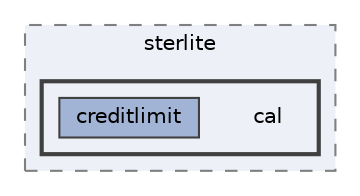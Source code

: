 digraph "repository/creditlimit/src/main/java/com/sterlite/cal"
{
 // LATEX_PDF_SIZE
  bgcolor="transparent";
  edge [fontname=Helvetica,fontsize=10,labelfontname=Helvetica,labelfontsize=10];
  node [fontname=Helvetica,fontsize=10,shape=box,height=0.2,width=0.4];
  compound=true
  subgraph clusterdir_333a079ba481744079017d409cc327b7 {
    graph [ bgcolor="#edf0f7", pencolor="grey50", label="sterlite", fontname=Helvetica,fontsize=10 style="filled,dashed", URL="dir_333a079ba481744079017d409cc327b7.html",tooltip=""]
  subgraph clusterdir_b7ea8808ee0eae3bba3cd190bdfd2c76 {
    graph [ bgcolor="#edf0f7", pencolor="grey25", label="", fontname=Helvetica,fontsize=10 style="filled,bold", URL="dir_b7ea8808ee0eae3bba3cd190bdfd2c76.html",tooltip=""]
    dir_b7ea8808ee0eae3bba3cd190bdfd2c76 [shape=plaintext, label="cal"];
  dir_7e1a85fbce92f4bc0f8fdd75159f148f [label="creditlimit", fillcolor="#a2b4d6", color="grey25", style="filled", URL="dir_7e1a85fbce92f4bc0f8fdd75159f148f.html",tooltip=""];
  }
  }
}
